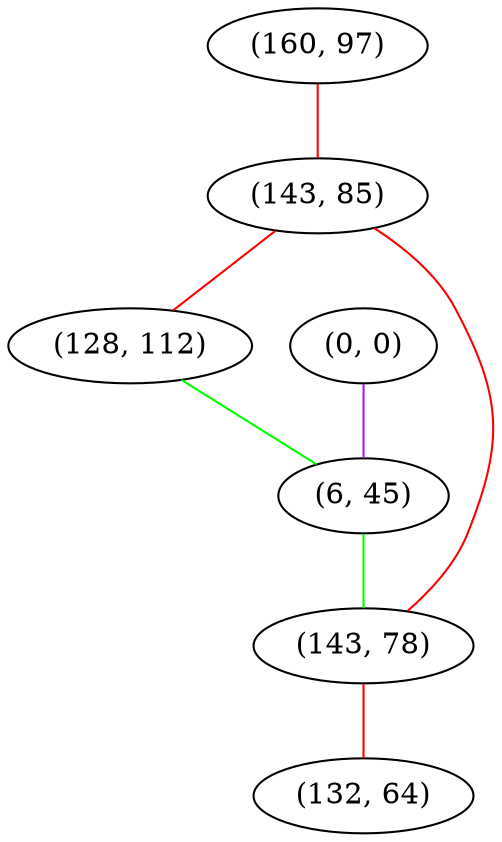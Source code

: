 graph "" {
"(160, 97)";
"(0, 0)";
"(143, 85)";
"(128, 112)";
"(6, 45)";
"(143, 78)";
"(132, 64)";
"(160, 97)" -- "(143, 85)"  [color=red, key=0, weight=1];
"(0, 0)" -- "(6, 45)"  [color=purple, key=0, weight=4];
"(143, 85)" -- "(143, 78)"  [color=red, key=0, weight=1];
"(143, 85)" -- "(128, 112)"  [color=red, key=0, weight=1];
"(128, 112)" -- "(6, 45)"  [color=green, key=0, weight=2];
"(6, 45)" -- "(143, 78)"  [color=green, key=0, weight=2];
"(143, 78)" -- "(132, 64)"  [color=red, key=0, weight=1];
}
